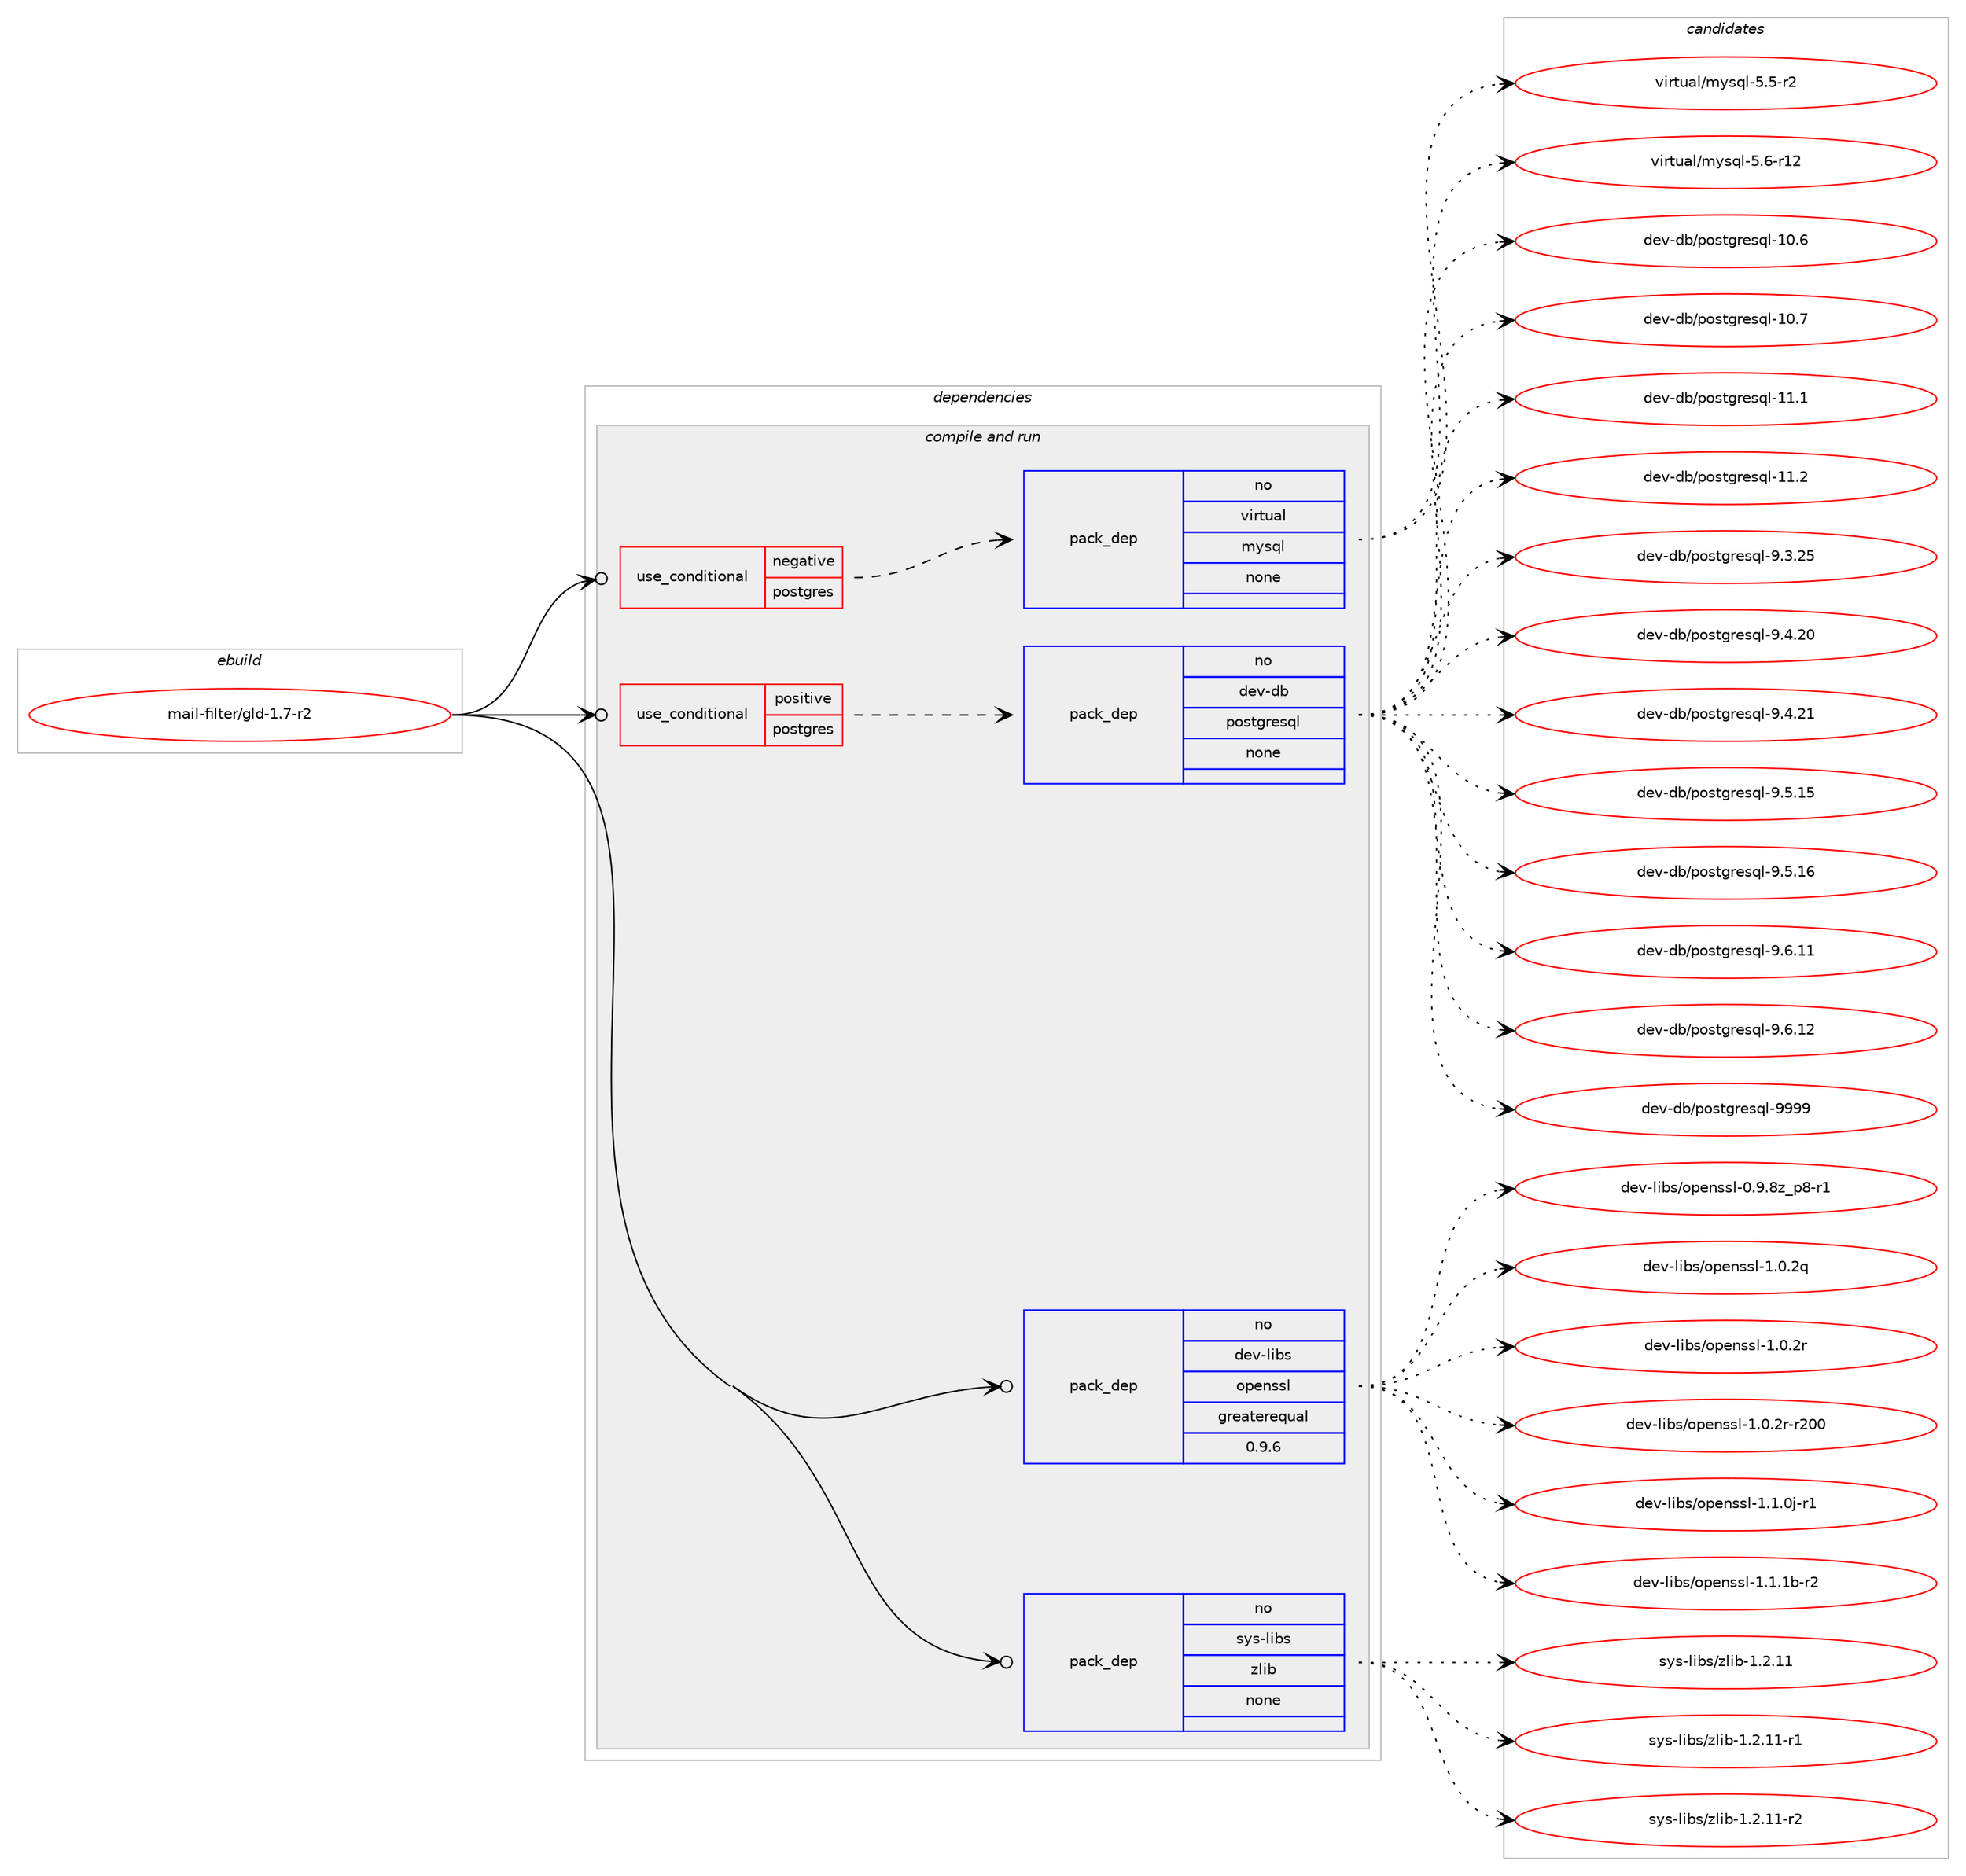 digraph prolog {

# *************
# Graph options
# *************

newrank=true;
concentrate=true;
compound=true;
graph [rankdir=LR,fontname=Helvetica,fontsize=10,ranksep=1.5];#, ranksep=2.5, nodesep=0.2];
edge  [arrowhead=vee];
node  [fontname=Helvetica,fontsize=10];

# **********
# The ebuild
# **********

subgraph cluster_leftcol {
color=gray;
rank=same;
label=<<i>ebuild</i>>;
id [label="mail-filter/gld-1.7-r2", color=red, width=4, href="../mail-filter/gld-1.7-r2.svg"];
}

# ****************
# The dependencies
# ****************

subgraph cluster_midcol {
color=gray;
label=<<i>dependencies</i>>;
subgraph cluster_compile {
fillcolor="#eeeeee";
style=filled;
label=<<i>compile</i>>;
}
subgraph cluster_compileandrun {
fillcolor="#eeeeee";
style=filled;
label=<<i>compile and run</i>>;
subgraph cond430840 {
dependency1595249 [label=<<TABLE BORDER="0" CELLBORDER="1" CELLSPACING="0" CELLPADDING="4"><TR><TD ROWSPAN="3" CELLPADDING="10">use_conditional</TD></TR><TR><TD>negative</TD></TR><TR><TD>postgres</TD></TR></TABLE>>, shape=none, color=red];
subgraph pack1139315 {
dependency1595250 [label=<<TABLE BORDER="0" CELLBORDER="1" CELLSPACING="0" CELLPADDING="4" WIDTH="220"><TR><TD ROWSPAN="6" CELLPADDING="30">pack_dep</TD></TR><TR><TD WIDTH="110">no</TD></TR><TR><TD>virtual</TD></TR><TR><TD>mysql</TD></TR><TR><TD>none</TD></TR><TR><TD></TD></TR></TABLE>>, shape=none, color=blue];
}
dependency1595249:e -> dependency1595250:w [weight=20,style="dashed",arrowhead="vee"];
}
id:e -> dependency1595249:w [weight=20,style="solid",arrowhead="odotvee"];
subgraph cond430841 {
dependency1595251 [label=<<TABLE BORDER="0" CELLBORDER="1" CELLSPACING="0" CELLPADDING="4"><TR><TD ROWSPAN="3" CELLPADDING="10">use_conditional</TD></TR><TR><TD>positive</TD></TR><TR><TD>postgres</TD></TR></TABLE>>, shape=none, color=red];
subgraph pack1139316 {
dependency1595252 [label=<<TABLE BORDER="0" CELLBORDER="1" CELLSPACING="0" CELLPADDING="4" WIDTH="220"><TR><TD ROWSPAN="6" CELLPADDING="30">pack_dep</TD></TR><TR><TD WIDTH="110">no</TD></TR><TR><TD>dev-db</TD></TR><TR><TD>postgresql</TD></TR><TR><TD>none</TD></TR><TR><TD></TD></TR></TABLE>>, shape=none, color=blue];
}
dependency1595251:e -> dependency1595252:w [weight=20,style="dashed",arrowhead="vee"];
}
id:e -> dependency1595251:w [weight=20,style="solid",arrowhead="odotvee"];
subgraph pack1139317 {
dependency1595253 [label=<<TABLE BORDER="0" CELLBORDER="1" CELLSPACING="0" CELLPADDING="4" WIDTH="220"><TR><TD ROWSPAN="6" CELLPADDING="30">pack_dep</TD></TR><TR><TD WIDTH="110">no</TD></TR><TR><TD>dev-libs</TD></TR><TR><TD>openssl</TD></TR><TR><TD>greaterequal</TD></TR><TR><TD>0.9.6</TD></TR></TABLE>>, shape=none, color=blue];
}
id:e -> dependency1595253:w [weight=20,style="solid",arrowhead="odotvee"];
subgraph pack1139318 {
dependency1595254 [label=<<TABLE BORDER="0" CELLBORDER="1" CELLSPACING="0" CELLPADDING="4" WIDTH="220"><TR><TD ROWSPAN="6" CELLPADDING="30">pack_dep</TD></TR><TR><TD WIDTH="110">no</TD></TR><TR><TD>sys-libs</TD></TR><TR><TD>zlib</TD></TR><TR><TD>none</TD></TR><TR><TD></TD></TR></TABLE>>, shape=none, color=blue];
}
id:e -> dependency1595254:w [weight=20,style="solid",arrowhead="odotvee"];
}
subgraph cluster_run {
fillcolor="#eeeeee";
style=filled;
label=<<i>run</i>>;
}
}

# **************
# The candidates
# **************

subgraph cluster_choices {
rank=same;
color=gray;
label=<<i>candidates</i>>;

subgraph choice1139315 {
color=black;
nodesep=1;
choice1181051141161179710847109121115113108455346534511450 [label="virtual/mysql-5.5-r2", color=red, width=4,href="../virtual/mysql-5.5-r2.svg"];
choice118105114116117971084710912111511310845534654451144950 [label="virtual/mysql-5.6-r12", color=red, width=4,href="../virtual/mysql-5.6-r12.svg"];
dependency1595250:e -> choice1181051141161179710847109121115113108455346534511450:w [style=dotted,weight="100"];
dependency1595250:e -> choice118105114116117971084710912111511310845534654451144950:w [style=dotted,weight="100"];
}
subgraph choice1139316 {
color=black;
nodesep=1;
choice1001011184510098471121111151161031141011151131084549484654 [label="dev-db/postgresql-10.6", color=red, width=4,href="../dev-db/postgresql-10.6.svg"];
choice1001011184510098471121111151161031141011151131084549484655 [label="dev-db/postgresql-10.7", color=red, width=4,href="../dev-db/postgresql-10.7.svg"];
choice1001011184510098471121111151161031141011151131084549494649 [label="dev-db/postgresql-11.1", color=red, width=4,href="../dev-db/postgresql-11.1.svg"];
choice1001011184510098471121111151161031141011151131084549494650 [label="dev-db/postgresql-11.2", color=red, width=4,href="../dev-db/postgresql-11.2.svg"];
choice10010111845100984711211111511610311410111511310845574651465053 [label="dev-db/postgresql-9.3.25", color=red, width=4,href="../dev-db/postgresql-9.3.25.svg"];
choice10010111845100984711211111511610311410111511310845574652465048 [label="dev-db/postgresql-9.4.20", color=red, width=4,href="../dev-db/postgresql-9.4.20.svg"];
choice10010111845100984711211111511610311410111511310845574652465049 [label="dev-db/postgresql-9.4.21", color=red, width=4,href="../dev-db/postgresql-9.4.21.svg"];
choice10010111845100984711211111511610311410111511310845574653464953 [label="dev-db/postgresql-9.5.15", color=red, width=4,href="../dev-db/postgresql-9.5.15.svg"];
choice10010111845100984711211111511610311410111511310845574653464954 [label="dev-db/postgresql-9.5.16", color=red, width=4,href="../dev-db/postgresql-9.5.16.svg"];
choice10010111845100984711211111511610311410111511310845574654464949 [label="dev-db/postgresql-9.6.11", color=red, width=4,href="../dev-db/postgresql-9.6.11.svg"];
choice10010111845100984711211111511610311410111511310845574654464950 [label="dev-db/postgresql-9.6.12", color=red, width=4,href="../dev-db/postgresql-9.6.12.svg"];
choice1001011184510098471121111151161031141011151131084557575757 [label="dev-db/postgresql-9999", color=red, width=4,href="../dev-db/postgresql-9999.svg"];
dependency1595252:e -> choice1001011184510098471121111151161031141011151131084549484654:w [style=dotted,weight="100"];
dependency1595252:e -> choice1001011184510098471121111151161031141011151131084549484655:w [style=dotted,weight="100"];
dependency1595252:e -> choice1001011184510098471121111151161031141011151131084549494649:w [style=dotted,weight="100"];
dependency1595252:e -> choice1001011184510098471121111151161031141011151131084549494650:w [style=dotted,weight="100"];
dependency1595252:e -> choice10010111845100984711211111511610311410111511310845574651465053:w [style=dotted,weight="100"];
dependency1595252:e -> choice10010111845100984711211111511610311410111511310845574652465048:w [style=dotted,weight="100"];
dependency1595252:e -> choice10010111845100984711211111511610311410111511310845574652465049:w [style=dotted,weight="100"];
dependency1595252:e -> choice10010111845100984711211111511610311410111511310845574653464953:w [style=dotted,weight="100"];
dependency1595252:e -> choice10010111845100984711211111511610311410111511310845574653464954:w [style=dotted,weight="100"];
dependency1595252:e -> choice10010111845100984711211111511610311410111511310845574654464949:w [style=dotted,weight="100"];
dependency1595252:e -> choice10010111845100984711211111511610311410111511310845574654464950:w [style=dotted,weight="100"];
dependency1595252:e -> choice1001011184510098471121111151161031141011151131084557575757:w [style=dotted,weight="100"];
}
subgraph choice1139317 {
color=black;
nodesep=1;
choice10010111845108105981154711111210111011511510845484657465612295112564511449 [label="dev-libs/openssl-0.9.8z_p8-r1", color=red, width=4,href="../dev-libs/openssl-0.9.8z_p8-r1.svg"];
choice100101118451081059811547111112101110115115108454946484650113 [label="dev-libs/openssl-1.0.2q", color=red, width=4,href="../dev-libs/openssl-1.0.2q.svg"];
choice100101118451081059811547111112101110115115108454946484650114 [label="dev-libs/openssl-1.0.2r", color=red, width=4,href="../dev-libs/openssl-1.0.2r.svg"];
choice10010111845108105981154711111210111011511510845494648465011445114504848 [label="dev-libs/openssl-1.0.2r-r200", color=red, width=4,href="../dev-libs/openssl-1.0.2r-r200.svg"];
choice1001011184510810598115471111121011101151151084549464946481064511449 [label="dev-libs/openssl-1.1.0j-r1", color=red, width=4,href="../dev-libs/openssl-1.1.0j-r1.svg"];
choice100101118451081059811547111112101110115115108454946494649984511450 [label="dev-libs/openssl-1.1.1b-r2", color=red, width=4,href="../dev-libs/openssl-1.1.1b-r2.svg"];
dependency1595253:e -> choice10010111845108105981154711111210111011511510845484657465612295112564511449:w [style=dotted,weight="100"];
dependency1595253:e -> choice100101118451081059811547111112101110115115108454946484650113:w [style=dotted,weight="100"];
dependency1595253:e -> choice100101118451081059811547111112101110115115108454946484650114:w [style=dotted,weight="100"];
dependency1595253:e -> choice10010111845108105981154711111210111011511510845494648465011445114504848:w [style=dotted,weight="100"];
dependency1595253:e -> choice1001011184510810598115471111121011101151151084549464946481064511449:w [style=dotted,weight="100"];
dependency1595253:e -> choice100101118451081059811547111112101110115115108454946494649984511450:w [style=dotted,weight="100"];
}
subgraph choice1139318 {
color=black;
nodesep=1;
choice1151211154510810598115471221081059845494650464949 [label="sys-libs/zlib-1.2.11", color=red, width=4,href="../sys-libs/zlib-1.2.11.svg"];
choice11512111545108105981154712210810598454946504649494511449 [label="sys-libs/zlib-1.2.11-r1", color=red, width=4,href="../sys-libs/zlib-1.2.11-r1.svg"];
choice11512111545108105981154712210810598454946504649494511450 [label="sys-libs/zlib-1.2.11-r2", color=red, width=4,href="../sys-libs/zlib-1.2.11-r2.svg"];
dependency1595254:e -> choice1151211154510810598115471221081059845494650464949:w [style=dotted,weight="100"];
dependency1595254:e -> choice11512111545108105981154712210810598454946504649494511449:w [style=dotted,weight="100"];
dependency1595254:e -> choice11512111545108105981154712210810598454946504649494511450:w [style=dotted,weight="100"];
}
}

}
